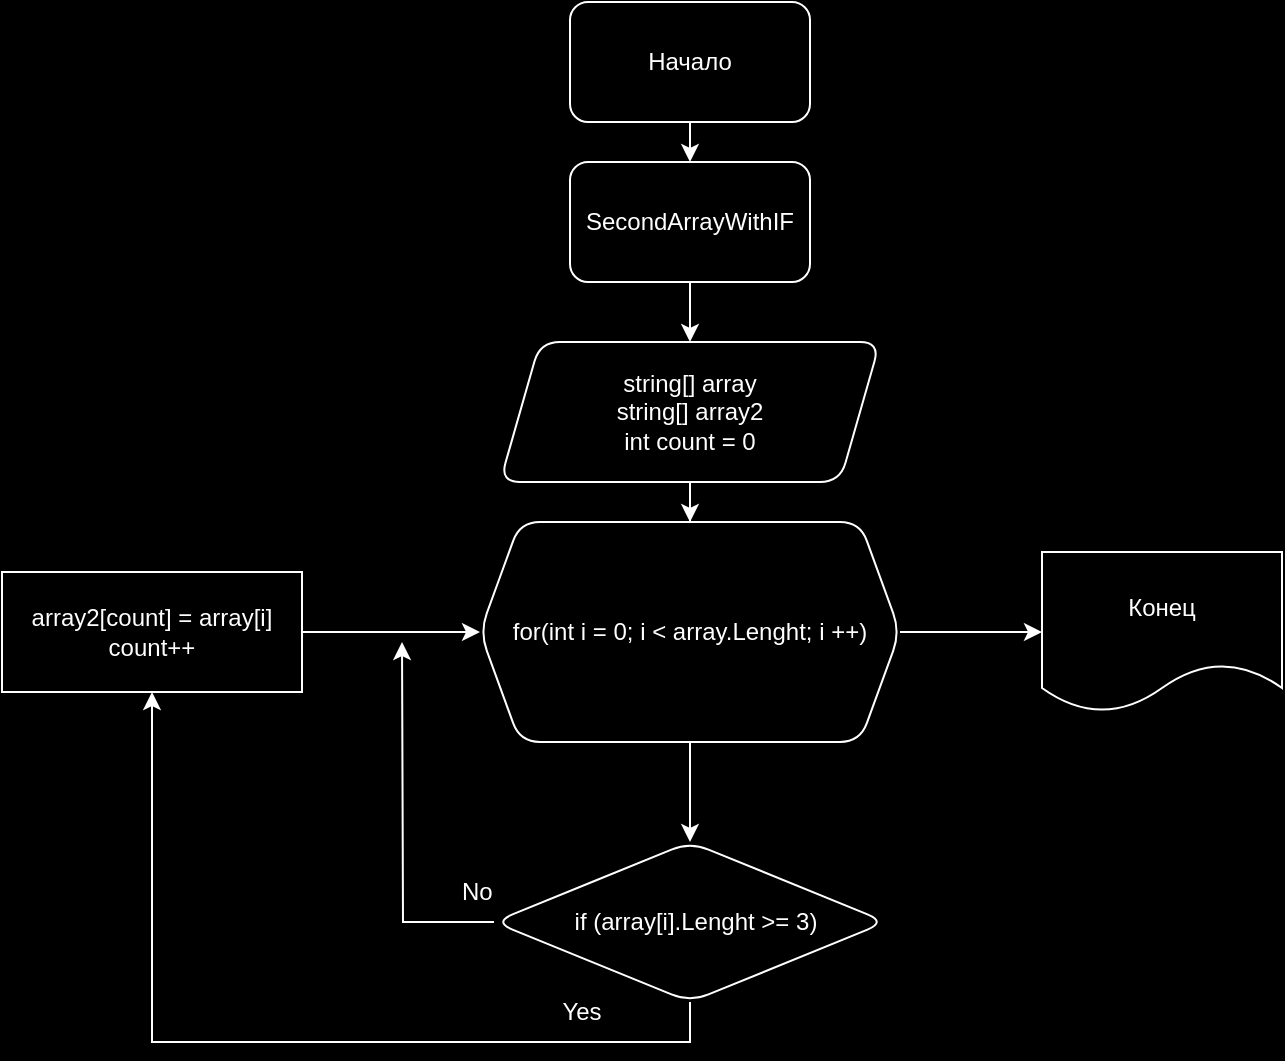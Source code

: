 <mxfile version="21.7.2" type="device">
  <diagram name="Страница — 1" id="S316R1U3v4LXnh3yCkhl">
    <mxGraphModel dx="1050" dy="542" grid="1" gridSize="10" guides="1" tooltips="1" connect="1" arrows="1" fold="1" page="1" pageScale="1" pageWidth="827" pageHeight="1169" background="#000000" math="0" shadow="0">
      <root>
        <mxCell id="0" />
        <mxCell id="1" parent="0" />
        <mxCell id="3xLGq0D5oFHdnfk7SAKi-3" value="" style="edgeStyle=orthogonalEdgeStyle;rounded=0;orthogonalLoop=1;jettySize=auto;html=1;fontFamily=Helvetica;fontSize=12;fontColor=default;" edge="1" parent="1" source="3xLGq0D5oFHdnfk7SAKi-1" target="3xLGq0D5oFHdnfk7SAKi-2">
          <mxGeometry relative="1" as="geometry" />
        </mxCell>
        <mxCell id="3xLGq0D5oFHdnfk7SAKi-4" value="" style="edgeStyle=orthogonalEdgeStyle;rounded=0;orthogonalLoop=1;jettySize=auto;html=1;fontFamily=Helvetica;fontSize=12;fontColor=default;strokeColor=#FFFFFF;" edge="1" parent="1" source="3xLGq0D5oFHdnfk7SAKi-1" target="3xLGq0D5oFHdnfk7SAKi-2">
          <mxGeometry relative="1" as="geometry" />
        </mxCell>
        <mxCell id="3xLGq0D5oFHdnfk7SAKi-1" value="SecondArrayWithIF" style="rounded=1;whiteSpace=wrap;html=1;fillColor=#000000;strokeColor=#FFFFFF;labelBackgroundColor=none;fontColor=#FFFFFF;" vertex="1" parent="1">
          <mxGeometry x="354" y="130" width="120" height="60" as="geometry" />
        </mxCell>
        <mxCell id="3xLGq0D5oFHdnfk7SAKi-6" value="" style="edgeStyle=orthogonalEdgeStyle;shape=connector;rounded=0;orthogonalLoop=1;jettySize=auto;html=1;labelBackgroundColor=default;strokeColor=#FFFFFF;fontFamily=Helvetica;fontSize=12;fontColor=default;endArrow=classic;" edge="1" parent="1" source="3xLGq0D5oFHdnfk7SAKi-2" target="3xLGq0D5oFHdnfk7SAKi-5">
          <mxGeometry relative="1" as="geometry" />
        </mxCell>
        <mxCell id="3xLGq0D5oFHdnfk7SAKi-2" value="string[] array&lt;br&gt;string[] array2&lt;br&gt;int count = 0" style="shape=parallelogram;perimeter=parallelogramPerimeter;whiteSpace=wrap;html=1;fixedSize=1;rounded=1;strokeColor=#FFFFFF;fontFamily=Helvetica;fontSize=12;fontColor=#FFFFFF;fillColor=#000000;" vertex="1" parent="1">
          <mxGeometry x="319" y="220" width="190" height="70" as="geometry" />
        </mxCell>
        <mxCell id="3xLGq0D5oFHdnfk7SAKi-8" value="" style="edgeStyle=orthogonalEdgeStyle;shape=connector;rounded=0;orthogonalLoop=1;jettySize=auto;html=1;labelBackgroundColor=default;strokeColor=#FFFFFF;fontFamily=Helvetica;fontSize=12;fontColor=default;endArrow=classic;" edge="1" parent="1" source="3xLGq0D5oFHdnfk7SAKi-5" target="3xLGq0D5oFHdnfk7SAKi-7">
          <mxGeometry relative="1" as="geometry" />
        </mxCell>
        <mxCell id="3xLGq0D5oFHdnfk7SAKi-22" value="" style="edgeStyle=orthogonalEdgeStyle;shape=connector;rounded=0;orthogonalLoop=1;jettySize=auto;html=1;labelBackgroundColor=default;strokeColor=#FFFFFF;fontFamily=Helvetica;fontSize=12;fontColor=default;endArrow=classic;" edge="1" parent="1" source="3xLGq0D5oFHdnfk7SAKi-5" target="3xLGq0D5oFHdnfk7SAKi-21">
          <mxGeometry relative="1" as="geometry" />
        </mxCell>
        <mxCell id="3xLGq0D5oFHdnfk7SAKi-5" value="for(int i = 0; i &amp;lt; array.Lenght; i ++)" style="shape=hexagon;perimeter=hexagonPerimeter2;whiteSpace=wrap;html=1;fixedSize=1;rounded=1;strokeColor=#FFFFFF;fontFamily=Helvetica;fontSize=12;fontColor=#FFFFFF;fillColor=#000000;fontStyle=0" vertex="1" parent="1">
          <mxGeometry x="309" y="310" width="210" height="110" as="geometry" />
        </mxCell>
        <mxCell id="3xLGq0D5oFHdnfk7SAKi-18" style="edgeStyle=orthogonalEdgeStyle;shape=connector;rounded=0;orthogonalLoop=1;jettySize=auto;html=1;exitX=0;exitY=0.5;exitDx=0;exitDy=0;labelBackgroundColor=default;strokeColor=#FFFFFF;fontFamily=Helvetica;fontSize=12;fontColor=default;endArrow=classic;" edge="1" parent="1" source="3xLGq0D5oFHdnfk7SAKi-7">
          <mxGeometry relative="1" as="geometry">
            <mxPoint x="270" y="370" as="targetPoint" />
          </mxGeometry>
        </mxCell>
        <mxCell id="3xLGq0D5oFHdnfk7SAKi-19" style="edgeStyle=orthogonalEdgeStyle;shape=connector;rounded=0;orthogonalLoop=1;jettySize=auto;html=1;exitX=0.5;exitY=1;exitDx=0;exitDy=0;entryX=0.5;entryY=1;entryDx=0;entryDy=0;labelBackgroundColor=default;strokeColor=#FFFFFF;fontFamily=Helvetica;fontSize=12;fontColor=default;endArrow=classic;" edge="1" parent="1" source="3xLGq0D5oFHdnfk7SAKi-7" target="3xLGq0D5oFHdnfk7SAKi-12">
          <mxGeometry relative="1" as="geometry" />
        </mxCell>
        <mxCell id="3xLGq0D5oFHdnfk7SAKi-7" value="if&lt;font color=&quot;#ffffff&quot;&gt;if (array[i].Lenght &amp;gt;= 3)&lt;/font&gt;" style="rhombus;whiteSpace=wrap;html=1;rounded=1;strokeColor=#FFFFFF;fontFamily=Helvetica;fontSize=12;fontColor=default;fillColor=#000000;" vertex="1" parent="1">
          <mxGeometry x="316" y="470" width="196" height="80" as="geometry" />
        </mxCell>
        <mxCell id="3xLGq0D5oFHdnfk7SAKi-11" value="No&lt;font color=&quot;#ffffff&quot;&gt;No&lt;/font&gt;" style="text;html=1;strokeColor=none;fillColor=none;align=center;verticalAlign=middle;whiteSpace=wrap;rounded=0;fontSize=12;fontFamily=Helvetica;fontColor=default;" vertex="1" parent="1">
          <mxGeometry x="270" y="480" width="60" height="30" as="geometry" />
        </mxCell>
        <mxCell id="3xLGq0D5oFHdnfk7SAKi-14" value="" style="edgeStyle=orthogonalEdgeStyle;shape=connector;rounded=0;orthogonalLoop=1;jettySize=auto;html=1;labelBackgroundColor=default;strokeColor=#FFFFFF;fontFamily=Helvetica;fontSize=12;fontColor=default;endArrow=classic;" edge="1" parent="1" source="3xLGq0D5oFHdnfk7SAKi-12" target="3xLGq0D5oFHdnfk7SAKi-5">
          <mxGeometry relative="1" as="geometry" />
        </mxCell>
        <mxCell id="3xLGq0D5oFHdnfk7SAKi-12" value="array2[count] = array[i]&lt;br&gt;count++" style="rounded=0;whiteSpace=wrap;html=1;strokeColor=#FFFFFF;fontFamily=Helvetica;fontSize=12;fontColor=#FFFFFF;fillColor=#000000;" vertex="1" parent="1">
          <mxGeometry x="70" y="335" width="150" height="60" as="geometry" />
        </mxCell>
        <mxCell id="3xLGq0D5oFHdnfk7SAKi-15" value="Yes" style="text;html=1;strokeColor=none;fillColor=none;align=center;verticalAlign=middle;whiteSpace=wrap;rounded=0;fontSize=12;fontFamily=Helvetica;fontColor=#FFFFFF;" vertex="1" parent="1">
          <mxGeometry x="330" y="540" width="60" height="30" as="geometry" />
        </mxCell>
        <mxCell id="3xLGq0D5oFHdnfk7SAKi-21" value="Конец" style="shape=document;whiteSpace=wrap;html=1;boundedLbl=1;rounded=1;strokeColor=#FFFFFF;fontFamily=Helvetica;fontSize=12;fontColor=#FFFFFF;fillColor=#000000;" vertex="1" parent="1">
          <mxGeometry x="590" y="325" width="120" height="80" as="geometry" />
        </mxCell>
        <mxCell id="3xLGq0D5oFHdnfk7SAKi-25" style="edgeStyle=orthogonalEdgeStyle;shape=connector;rounded=0;orthogonalLoop=1;jettySize=auto;html=1;exitX=0.5;exitY=1;exitDx=0;exitDy=0;entryX=0.5;entryY=0;entryDx=0;entryDy=0;labelBackgroundColor=default;strokeColor=#FFFFFF;fontFamily=Helvetica;fontSize=12;fontColor=default;endArrow=classic;" edge="1" parent="1" source="3xLGq0D5oFHdnfk7SAKi-23" target="3xLGq0D5oFHdnfk7SAKi-1">
          <mxGeometry relative="1" as="geometry" />
        </mxCell>
        <mxCell id="3xLGq0D5oFHdnfk7SAKi-23" value="Начало" style="rounded=1;whiteSpace=wrap;html=1;strokeColor=#FFFFFF;fontFamily=Helvetica;fontSize=12;fontColor=#FFFFFF;fillColor=#000000;" vertex="1" parent="1">
          <mxGeometry x="354" y="50" width="120" height="60" as="geometry" />
        </mxCell>
      </root>
    </mxGraphModel>
  </diagram>
</mxfile>
